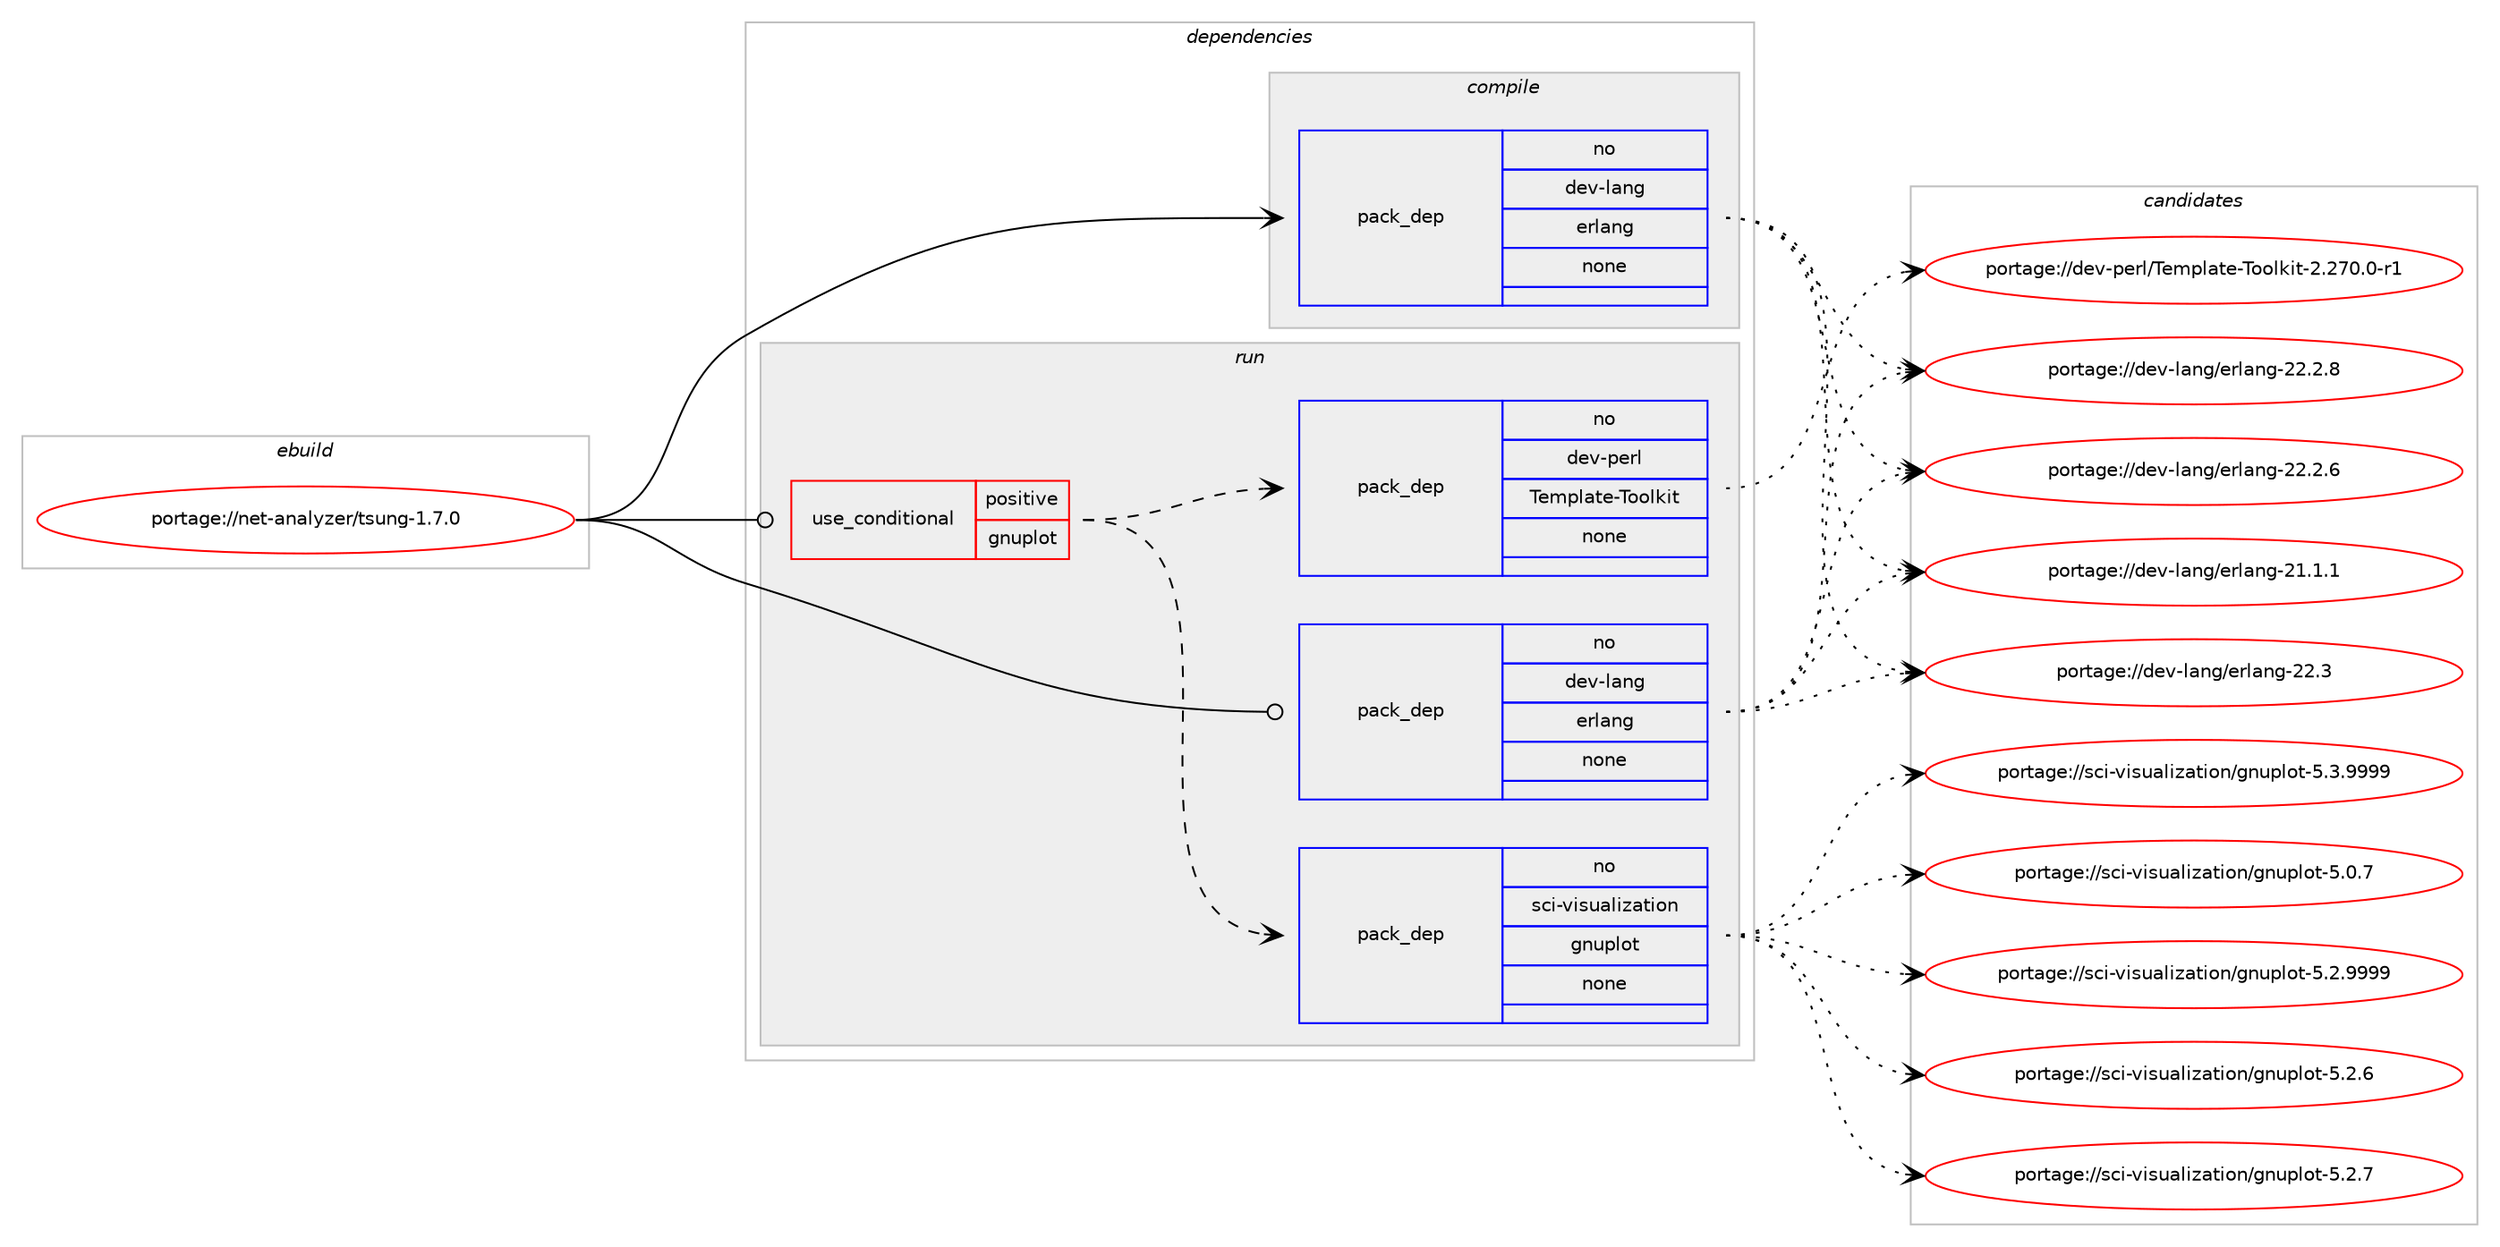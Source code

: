 digraph prolog {

# *************
# Graph options
# *************

newrank=true;
concentrate=true;
compound=true;
graph [rankdir=LR,fontname=Helvetica,fontsize=10,ranksep=1.5];#, ranksep=2.5, nodesep=0.2];
edge  [arrowhead=vee];
node  [fontname=Helvetica,fontsize=10];

# **********
# The ebuild
# **********

subgraph cluster_leftcol {
color=gray;
rank=same;
label=<<i>ebuild</i>>;
id [label="portage://net-analyzer/tsung-1.7.0", color=red, width=4, href="../net-analyzer/tsung-1.7.0.svg"];
}

# ****************
# The dependencies
# ****************

subgraph cluster_midcol {
color=gray;
label=<<i>dependencies</i>>;
subgraph cluster_compile {
fillcolor="#eeeeee";
style=filled;
label=<<i>compile</i>>;
subgraph pack20378 {
dependency25108 [label=<<TABLE BORDER="0" CELLBORDER="1" CELLSPACING="0" CELLPADDING="4" WIDTH="220"><TR><TD ROWSPAN="6" CELLPADDING="30">pack_dep</TD></TR><TR><TD WIDTH="110">no</TD></TR><TR><TD>dev-lang</TD></TR><TR><TD>erlang</TD></TR><TR><TD>none</TD></TR><TR><TD></TD></TR></TABLE>>, shape=none, color=blue];
}
id:e -> dependency25108:w [weight=20,style="solid",arrowhead="vee"];
}
subgraph cluster_compileandrun {
fillcolor="#eeeeee";
style=filled;
label=<<i>compile and run</i>>;
}
subgraph cluster_run {
fillcolor="#eeeeee";
style=filled;
label=<<i>run</i>>;
subgraph cond4349 {
dependency25109 [label=<<TABLE BORDER="0" CELLBORDER="1" CELLSPACING="0" CELLPADDING="4"><TR><TD ROWSPAN="3" CELLPADDING="10">use_conditional</TD></TR><TR><TD>positive</TD></TR><TR><TD>gnuplot</TD></TR></TABLE>>, shape=none, color=red];
subgraph pack20379 {
dependency25110 [label=<<TABLE BORDER="0" CELLBORDER="1" CELLSPACING="0" CELLPADDING="4" WIDTH="220"><TR><TD ROWSPAN="6" CELLPADDING="30">pack_dep</TD></TR><TR><TD WIDTH="110">no</TD></TR><TR><TD>sci-visualization</TD></TR><TR><TD>gnuplot</TD></TR><TR><TD>none</TD></TR><TR><TD></TD></TR></TABLE>>, shape=none, color=blue];
}
dependency25109:e -> dependency25110:w [weight=20,style="dashed",arrowhead="vee"];
subgraph pack20380 {
dependency25111 [label=<<TABLE BORDER="0" CELLBORDER="1" CELLSPACING="0" CELLPADDING="4" WIDTH="220"><TR><TD ROWSPAN="6" CELLPADDING="30">pack_dep</TD></TR><TR><TD WIDTH="110">no</TD></TR><TR><TD>dev-perl</TD></TR><TR><TD>Template-Toolkit</TD></TR><TR><TD>none</TD></TR><TR><TD></TD></TR></TABLE>>, shape=none, color=blue];
}
dependency25109:e -> dependency25111:w [weight=20,style="dashed",arrowhead="vee"];
}
id:e -> dependency25109:w [weight=20,style="solid",arrowhead="odot"];
subgraph pack20381 {
dependency25112 [label=<<TABLE BORDER="0" CELLBORDER="1" CELLSPACING="0" CELLPADDING="4" WIDTH="220"><TR><TD ROWSPAN="6" CELLPADDING="30">pack_dep</TD></TR><TR><TD WIDTH="110">no</TD></TR><TR><TD>dev-lang</TD></TR><TR><TD>erlang</TD></TR><TR><TD>none</TD></TR><TR><TD></TD></TR></TABLE>>, shape=none, color=blue];
}
id:e -> dependency25112:w [weight=20,style="solid",arrowhead="odot"];
}
}

# **************
# The candidates
# **************

subgraph cluster_choices {
rank=same;
color=gray;
label=<<i>candidates</i>>;

subgraph choice20378 {
color=black;
nodesep=1;
choice100101118451089711010347101114108971101034550504651 [label="portage://dev-lang/erlang-22.3", color=red, width=4,href="../dev-lang/erlang-22.3.svg"];
choice1001011184510897110103471011141089711010345505046504656 [label="portage://dev-lang/erlang-22.2.8", color=red, width=4,href="../dev-lang/erlang-22.2.8.svg"];
choice1001011184510897110103471011141089711010345505046504654 [label="portage://dev-lang/erlang-22.2.6", color=red, width=4,href="../dev-lang/erlang-22.2.6.svg"];
choice1001011184510897110103471011141089711010345504946494649 [label="portage://dev-lang/erlang-21.1.1", color=red, width=4,href="../dev-lang/erlang-21.1.1.svg"];
dependency25108:e -> choice100101118451089711010347101114108971101034550504651:w [style=dotted,weight="100"];
dependency25108:e -> choice1001011184510897110103471011141089711010345505046504656:w [style=dotted,weight="100"];
dependency25108:e -> choice1001011184510897110103471011141089711010345505046504654:w [style=dotted,weight="100"];
dependency25108:e -> choice1001011184510897110103471011141089711010345504946494649:w [style=dotted,weight="100"];
}
subgraph choice20379 {
color=black;
nodesep=1;
choice1159910545118105115117971081051229711610511111047103110117112108111116455346514657575757 [label="portage://sci-visualization/gnuplot-5.3.9999", color=red, width=4,href="../sci-visualization/gnuplot-5.3.9999.svg"];
choice1159910545118105115117971081051229711610511111047103110117112108111116455346504657575757 [label="portage://sci-visualization/gnuplot-5.2.9999", color=red, width=4,href="../sci-visualization/gnuplot-5.2.9999.svg"];
choice1159910545118105115117971081051229711610511111047103110117112108111116455346504655 [label="portage://sci-visualization/gnuplot-5.2.7", color=red, width=4,href="../sci-visualization/gnuplot-5.2.7.svg"];
choice1159910545118105115117971081051229711610511111047103110117112108111116455346504654 [label="portage://sci-visualization/gnuplot-5.2.6", color=red, width=4,href="../sci-visualization/gnuplot-5.2.6.svg"];
choice1159910545118105115117971081051229711610511111047103110117112108111116455346484655 [label="portage://sci-visualization/gnuplot-5.0.7", color=red, width=4,href="../sci-visualization/gnuplot-5.0.7.svg"];
dependency25110:e -> choice1159910545118105115117971081051229711610511111047103110117112108111116455346514657575757:w [style=dotted,weight="100"];
dependency25110:e -> choice1159910545118105115117971081051229711610511111047103110117112108111116455346504657575757:w [style=dotted,weight="100"];
dependency25110:e -> choice1159910545118105115117971081051229711610511111047103110117112108111116455346504655:w [style=dotted,weight="100"];
dependency25110:e -> choice1159910545118105115117971081051229711610511111047103110117112108111116455346504654:w [style=dotted,weight="100"];
dependency25110:e -> choice1159910545118105115117971081051229711610511111047103110117112108111116455346484655:w [style=dotted,weight="100"];
}
subgraph choice20380 {
color=black;
nodesep=1;
choice10010111845112101114108478410110911210897116101458411111110810710511645504650554846484511449 [label="portage://dev-perl/Template-Toolkit-2.270.0-r1", color=red, width=4,href="../dev-perl/Template-Toolkit-2.270.0-r1.svg"];
dependency25111:e -> choice10010111845112101114108478410110911210897116101458411111110810710511645504650554846484511449:w [style=dotted,weight="100"];
}
subgraph choice20381 {
color=black;
nodesep=1;
choice100101118451089711010347101114108971101034550504651 [label="portage://dev-lang/erlang-22.3", color=red, width=4,href="../dev-lang/erlang-22.3.svg"];
choice1001011184510897110103471011141089711010345505046504656 [label="portage://dev-lang/erlang-22.2.8", color=red, width=4,href="../dev-lang/erlang-22.2.8.svg"];
choice1001011184510897110103471011141089711010345505046504654 [label="portage://dev-lang/erlang-22.2.6", color=red, width=4,href="../dev-lang/erlang-22.2.6.svg"];
choice1001011184510897110103471011141089711010345504946494649 [label="portage://dev-lang/erlang-21.1.1", color=red, width=4,href="../dev-lang/erlang-21.1.1.svg"];
dependency25112:e -> choice100101118451089711010347101114108971101034550504651:w [style=dotted,weight="100"];
dependency25112:e -> choice1001011184510897110103471011141089711010345505046504656:w [style=dotted,weight="100"];
dependency25112:e -> choice1001011184510897110103471011141089711010345505046504654:w [style=dotted,weight="100"];
dependency25112:e -> choice1001011184510897110103471011141089711010345504946494649:w [style=dotted,weight="100"];
}
}

}
